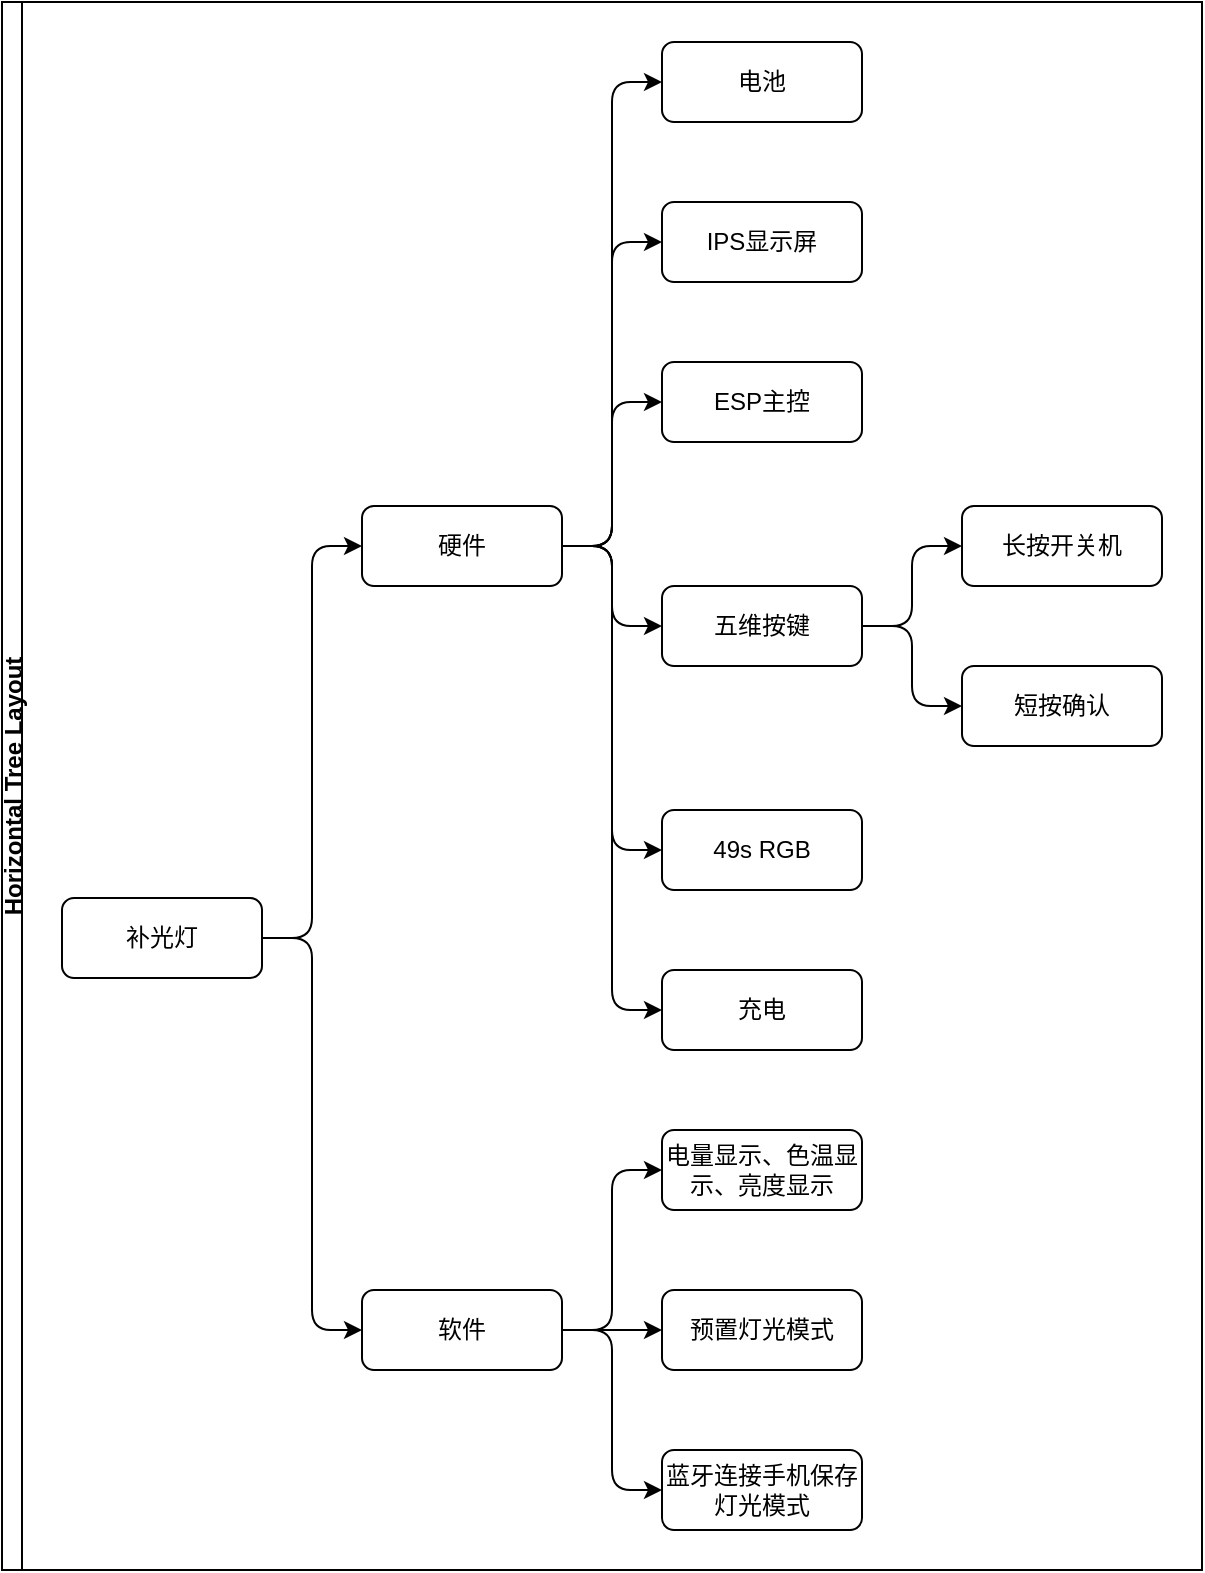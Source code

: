 <mxfile version="24.6.5" type="github">
  <diagram name="第 1 页" id="IBOvU1_rjh237O4fwsHj">
    <mxGraphModel dx="1660" dy="1084" grid="1" gridSize="10" guides="1" tooltips="1" connect="1" arrows="1" fold="1" page="0" pageScale="1" pageWidth="827" pageHeight="1169" math="0" shadow="0">
      <root>
        <mxCell id="0" />
        <mxCell id="1" parent="0" />
        <mxCell id="Dt9FV7yqH5y2R_2_4pqx-34" value="Horizontal Tree Layout" style="swimlane;startSize=10;horizontal=0;childLayout=treeLayout;horizontalTree=1;sortEdges=1;resizable=0;containerType=tree;fontSize=12;" vertex="1" parent="1">
          <mxGeometry x="480" y="370" width="600" height="784" as="geometry" />
        </mxCell>
        <mxCell id="Dt9FV7yqH5y2R_2_4pqx-35" value="补光灯" style="whiteSpace=wrap;html=1;rounded=1;" vertex="1" parent="Dt9FV7yqH5y2R_2_4pqx-34">
          <mxGeometry x="30" y="448" width="100" height="40" as="geometry" />
        </mxCell>
        <mxCell id="Dt9FV7yqH5y2R_2_4pqx-36" value="硬件" style="whiteSpace=wrap;html=1;rounded=1;" vertex="1" parent="Dt9FV7yqH5y2R_2_4pqx-34">
          <mxGeometry x="180" y="252" width="100" height="40" as="geometry" />
        </mxCell>
        <mxCell id="Dt9FV7yqH5y2R_2_4pqx-37" value="" style="edgeStyle=elbowEdgeStyle;elbow=horizontal;html=1;rounded=1;curved=0;sourcePerimeterSpacing=0;targetPerimeterSpacing=0;startSize=6;endSize=6;" edge="1" parent="Dt9FV7yqH5y2R_2_4pqx-34" source="Dt9FV7yqH5y2R_2_4pqx-35" target="Dt9FV7yqH5y2R_2_4pqx-36">
          <mxGeometry relative="1" as="geometry" />
        </mxCell>
        <mxCell id="Dt9FV7yqH5y2R_2_4pqx-40" value="" style="edgeStyle=elbowEdgeStyle;elbow=horizontal;html=1;rounded=1;curved=0;sourcePerimeterSpacing=0;targetPerimeterSpacing=0;startSize=6;endSize=6;" edge="1" target="Dt9FV7yqH5y2R_2_4pqx-41" source="Dt9FV7yqH5y2R_2_4pqx-36" parent="Dt9FV7yqH5y2R_2_4pqx-34">
          <mxGeometry relative="1" as="geometry">
            <mxPoint x="440" y="-1450" as="sourcePoint" />
          </mxGeometry>
        </mxCell>
        <mxCell id="Dt9FV7yqH5y2R_2_4pqx-41" value="电池" style="whiteSpace=wrap;html=1;rounded=1;" vertex="1" parent="Dt9FV7yqH5y2R_2_4pqx-34">
          <mxGeometry x="330" y="20" width="100" height="40" as="geometry" />
        </mxCell>
        <mxCell id="Dt9FV7yqH5y2R_2_4pqx-42" value="" style="edgeStyle=elbowEdgeStyle;elbow=horizontal;html=1;rounded=1;curved=0;sourcePerimeterSpacing=0;targetPerimeterSpacing=0;startSize=6;endSize=6;" edge="1" target="Dt9FV7yqH5y2R_2_4pqx-43" source="Dt9FV7yqH5y2R_2_4pqx-36" parent="Dt9FV7yqH5y2R_2_4pqx-34">
          <mxGeometry relative="1" as="geometry">
            <mxPoint x="440" y="-1450" as="sourcePoint" />
          </mxGeometry>
        </mxCell>
        <mxCell id="Dt9FV7yqH5y2R_2_4pqx-43" value="IPS显示屏" style="whiteSpace=wrap;html=1;rounded=1;" vertex="1" parent="Dt9FV7yqH5y2R_2_4pqx-34">
          <mxGeometry x="330" y="100" width="100" height="40" as="geometry" />
        </mxCell>
        <mxCell id="Dt9FV7yqH5y2R_2_4pqx-44" value="" style="edgeStyle=elbowEdgeStyle;elbow=horizontal;html=1;rounded=1;curved=0;sourcePerimeterSpacing=0;targetPerimeterSpacing=0;startSize=6;endSize=6;" edge="1" target="Dt9FV7yqH5y2R_2_4pqx-45" source="Dt9FV7yqH5y2R_2_4pqx-36" parent="Dt9FV7yqH5y2R_2_4pqx-34">
          <mxGeometry relative="1" as="geometry">
            <mxPoint x="440" y="-1354" as="sourcePoint" />
          </mxGeometry>
        </mxCell>
        <mxCell id="Dt9FV7yqH5y2R_2_4pqx-45" value="ESP主控" style="whiteSpace=wrap;html=1;rounded=1;" vertex="1" parent="Dt9FV7yqH5y2R_2_4pqx-34">
          <mxGeometry x="330" y="180" width="100" height="40" as="geometry" />
        </mxCell>
        <mxCell id="Dt9FV7yqH5y2R_2_4pqx-46" value="" style="edgeStyle=elbowEdgeStyle;elbow=horizontal;html=1;rounded=1;curved=0;sourcePerimeterSpacing=0;targetPerimeterSpacing=0;startSize=6;endSize=6;" edge="1" target="Dt9FV7yqH5y2R_2_4pqx-47" source="Dt9FV7yqH5y2R_2_4pqx-36" parent="Dt9FV7yqH5y2R_2_4pqx-34">
          <mxGeometry relative="1" as="geometry">
            <mxPoint x="440" y="-1202" as="sourcePoint" />
          </mxGeometry>
        </mxCell>
        <mxCell id="Dt9FV7yqH5y2R_2_4pqx-47" value="五维按键" style="whiteSpace=wrap;html=1;rounded=1;" vertex="1" parent="Dt9FV7yqH5y2R_2_4pqx-34">
          <mxGeometry x="330" y="292" width="100" height="40" as="geometry" />
        </mxCell>
        <mxCell id="Dt9FV7yqH5y2R_2_4pqx-48" value="" style="edgeStyle=elbowEdgeStyle;elbow=horizontal;html=1;rounded=1;curved=0;sourcePerimeterSpacing=0;targetPerimeterSpacing=0;startSize=6;endSize=6;" edge="1" target="Dt9FV7yqH5y2R_2_4pqx-49" source="Dt9FV7yqH5y2R_2_4pqx-36" parent="Dt9FV7yqH5y2R_2_4pqx-34">
          <mxGeometry relative="1" as="geometry">
            <mxPoint x="440" y="-994" as="sourcePoint" />
          </mxGeometry>
        </mxCell>
        <mxCell id="Dt9FV7yqH5y2R_2_4pqx-49" value="49s RGB" style="whiteSpace=wrap;html=1;rounded=1;" vertex="1" parent="Dt9FV7yqH5y2R_2_4pqx-34">
          <mxGeometry x="330" y="404" width="100" height="40" as="geometry" />
        </mxCell>
        <mxCell id="Dt9FV7yqH5y2R_2_4pqx-50" value="" style="edgeStyle=elbowEdgeStyle;elbow=horizontal;html=1;rounded=1;curved=0;sourcePerimeterSpacing=0;targetPerimeterSpacing=0;startSize=6;endSize=6;" edge="1" target="Dt9FV7yqH5y2R_2_4pqx-51" source="Dt9FV7yqH5y2R_2_4pqx-36" parent="Dt9FV7yqH5y2R_2_4pqx-34">
          <mxGeometry relative="1" as="geometry">
            <mxPoint x="610" y="-740" as="sourcePoint" />
          </mxGeometry>
        </mxCell>
        <mxCell id="Dt9FV7yqH5y2R_2_4pqx-51" value="充电" style="whiteSpace=wrap;html=1;rounded=1;" vertex="1" parent="Dt9FV7yqH5y2R_2_4pqx-34">
          <mxGeometry x="330" y="484" width="100" height="40" as="geometry" />
        </mxCell>
        <mxCell id="Dt9FV7yqH5y2R_2_4pqx-38" value="软件" style="whiteSpace=wrap;html=1;rounded=1;" vertex="1" parent="Dt9FV7yqH5y2R_2_4pqx-34">
          <mxGeometry x="180" y="644" width="100" height="40" as="geometry" />
        </mxCell>
        <mxCell id="Dt9FV7yqH5y2R_2_4pqx-39" value="" style="edgeStyle=elbowEdgeStyle;elbow=horizontal;html=1;rounded=1;curved=0;sourcePerimeterSpacing=0;targetPerimeterSpacing=0;startSize=6;endSize=6;" edge="1" parent="Dt9FV7yqH5y2R_2_4pqx-34" source="Dt9FV7yqH5y2R_2_4pqx-35" target="Dt9FV7yqH5y2R_2_4pqx-38">
          <mxGeometry relative="1" as="geometry" />
        </mxCell>
        <mxCell id="Dt9FV7yqH5y2R_2_4pqx-76" value="" style="edgeStyle=elbowEdgeStyle;elbow=horizontal;html=1;rounded=1;curved=0;sourcePerimeterSpacing=0;targetPerimeterSpacing=0;startSize=6;endSize=6;" edge="1" target="Dt9FV7yqH5y2R_2_4pqx-77" source="Dt9FV7yqH5y2R_2_4pqx-38" parent="Dt9FV7yqH5y2R_2_4pqx-34">
          <mxGeometry relative="1" as="geometry">
            <mxPoint x="590" y="-60" as="sourcePoint" />
          </mxGeometry>
        </mxCell>
        <mxCell id="Dt9FV7yqH5y2R_2_4pqx-77" value="电量显示、色温显示、亮度显示" style="whiteSpace=wrap;html=1;rounded=1;" vertex="1" parent="Dt9FV7yqH5y2R_2_4pqx-34">
          <mxGeometry x="330" y="564" width="100" height="40" as="geometry" />
        </mxCell>
        <mxCell id="Dt9FV7yqH5y2R_2_4pqx-78" value="" style="edgeStyle=elbowEdgeStyle;elbow=horizontal;html=1;rounded=1;curved=0;sourcePerimeterSpacing=0;targetPerimeterSpacing=0;startSize=6;endSize=6;" edge="1" target="Dt9FV7yqH5y2R_2_4pqx-79" source="Dt9FV7yqH5y2R_2_4pqx-38" parent="Dt9FV7yqH5y2R_2_4pqx-34">
          <mxGeometry relative="1" as="geometry">
            <mxPoint x="590" y="-60" as="sourcePoint" />
          </mxGeometry>
        </mxCell>
        <mxCell id="Dt9FV7yqH5y2R_2_4pqx-79" value="预置灯光模式" style="whiteSpace=wrap;html=1;rounded=1;" vertex="1" parent="Dt9FV7yqH5y2R_2_4pqx-34">
          <mxGeometry x="330" y="644" width="100" height="40" as="geometry" />
        </mxCell>
        <mxCell id="Dt9FV7yqH5y2R_2_4pqx-80" value="" style="edgeStyle=elbowEdgeStyle;elbow=horizontal;html=1;rounded=1;curved=0;sourcePerimeterSpacing=0;targetPerimeterSpacing=0;startSize=6;endSize=6;" edge="1" target="Dt9FV7yqH5y2R_2_4pqx-81" source="Dt9FV7yqH5y2R_2_4pqx-38" parent="Dt9FV7yqH5y2R_2_4pqx-34">
          <mxGeometry relative="1" as="geometry">
            <mxPoint x="590" y="-60" as="sourcePoint" />
          </mxGeometry>
        </mxCell>
        <mxCell id="Dt9FV7yqH5y2R_2_4pqx-81" value="蓝牙连接手机保存灯光模式" style="whiteSpace=wrap;html=1;rounded=1;" vertex="1" parent="Dt9FV7yqH5y2R_2_4pqx-34">
          <mxGeometry x="330" y="724" width="100" height="40" as="geometry" />
        </mxCell>
        <mxCell id="Dt9FV7yqH5y2R_2_4pqx-84" value="" style="edgeStyle=elbowEdgeStyle;elbow=horizontal;html=1;rounded=1;curved=0;sourcePerimeterSpacing=0;targetPerimeterSpacing=0;startSize=6;endSize=6;" edge="1" target="Dt9FV7yqH5y2R_2_4pqx-85" source="Dt9FV7yqH5y2R_2_4pqx-47" parent="Dt9FV7yqH5y2R_2_4pqx-34">
          <mxGeometry relative="1" as="geometry">
            <mxPoint x="760" y="230" as="sourcePoint" />
          </mxGeometry>
        </mxCell>
        <mxCell id="Dt9FV7yqH5y2R_2_4pqx-85" value="长按开关机" style="whiteSpace=wrap;html=1;rounded=1;" vertex="1" parent="Dt9FV7yqH5y2R_2_4pqx-34">
          <mxGeometry x="480" y="252" width="100" height="40" as="geometry" />
        </mxCell>
        <mxCell id="Dt9FV7yqH5y2R_2_4pqx-86" value="" style="edgeStyle=elbowEdgeStyle;elbow=horizontal;html=1;rounded=1;curved=0;sourcePerimeterSpacing=0;targetPerimeterSpacing=0;startSize=6;endSize=6;" edge="1" target="Dt9FV7yqH5y2R_2_4pqx-87" source="Dt9FV7yqH5y2R_2_4pqx-47" parent="Dt9FV7yqH5y2R_2_4pqx-34">
          <mxGeometry relative="1" as="geometry">
            <mxPoint x="760" y="230" as="sourcePoint" />
          </mxGeometry>
        </mxCell>
        <mxCell id="Dt9FV7yqH5y2R_2_4pqx-87" value="短按确认" style="whiteSpace=wrap;html=1;rounded=1;" vertex="1" parent="Dt9FV7yqH5y2R_2_4pqx-34">
          <mxGeometry x="480" y="332" width="100" height="40" as="geometry" />
        </mxCell>
      </root>
    </mxGraphModel>
  </diagram>
</mxfile>
